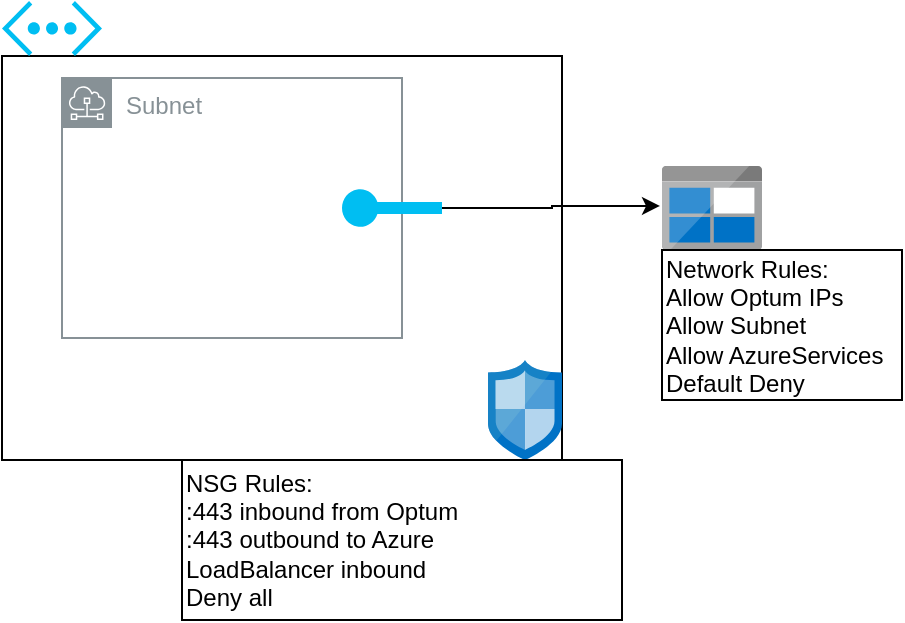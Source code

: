 <mxfile version="12.6.5" type="device"><diagram id="0PhFfR7feBfZ9pfa0vML" name="Page-1"><mxGraphModel dx="530" dy="521" grid="1" gridSize="10" guides="1" tooltips="1" connect="1" arrows="1" fold="1" page="1" pageScale="1" pageWidth="850" pageHeight="1100" math="0" shadow="0"><root><mxCell id="0"/><mxCell id="1" parent="0"/><mxCell id="XfY5h9ETf6SP4AVd2oM0-6" value="" style="rounded=0;whiteSpace=wrap;html=1;" vertex="1" parent="1"><mxGeometry x="130" y="128" width="280" height="202" as="geometry"/></mxCell><mxCell id="XfY5h9ETf6SP4AVd2oM0-1" value="" style="verticalLabelPosition=bottom;html=1;verticalAlign=top;align=center;strokeColor=none;fillColor=#00BEF2;shape=mxgraph.azure.virtual_network;pointerEvents=1;" vertex="1" parent="1"><mxGeometry x="130" y="100.5" width="50" height="27.5" as="geometry"/></mxCell><mxCell id="XfY5h9ETf6SP4AVd2oM0-2" value="" style="aspect=fixed;html=1;points=[];align=center;image;fontSize=12;image=img/lib/mscae/BlobBlock.svg;" vertex="1" parent="1"><mxGeometry x="460" y="183" width="50" height="42" as="geometry"/></mxCell><mxCell id="XfY5h9ETf6SP4AVd2oM0-3" value="" style="aspect=fixed;html=1;points=[];align=center;image;fontSize=12;image=img/lib/mscae/Network_Security_Groups_Classic.svg;" vertex="1" parent="1"><mxGeometry x="373" y="280" width="37" height="50" as="geometry"/></mxCell><mxCell id="XfY5h9ETf6SP4AVd2oM0-4" value="Subnet" style="outlineConnect=0;gradientColor=none;html=1;whiteSpace=wrap;fontSize=12;fontStyle=0;shape=mxgraph.aws4.group;grIcon=mxgraph.aws4.group_subnet;strokeColor=#879196;fillColor=none;verticalAlign=top;align=left;spacingLeft=30;fontColor=#879196;dashed=0;" vertex="1" parent="1"><mxGeometry x="160" y="139" width="170" height="130" as="geometry"/></mxCell><mxCell id="XfY5h9ETf6SP4AVd2oM0-8" value="" style="edgeStyle=orthogonalEdgeStyle;rounded=0;orthogonalLoop=1;jettySize=auto;html=1;entryX=-0.02;entryY=0.476;entryDx=0;entryDy=0;entryPerimeter=0;" edge="1" parent="1" source="XfY5h9ETf6SP4AVd2oM0-5" target="XfY5h9ETf6SP4AVd2oM0-2"><mxGeometry relative="1" as="geometry"><mxPoint x="430" y="204" as="targetPoint"/></mxGeometry></mxCell><mxCell id="XfY5h9ETf6SP4AVd2oM0-5" value="" style="verticalLabelPosition=bottom;html=1;verticalAlign=top;align=center;strokeColor=none;fillColor=#00BEF2;shape=mxgraph.azure.service_endpoint;" vertex="1" parent="1"><mxGeometry x="300" y="194" width="50" height="20" as="geometry"/></mxCell><mxCell id="XfY5h9ETf6SP4AVd2oM0-9" value="NSG Rules:&lt;br&gt;:443 inbound from Optum&lt;br&gt;:443 outbound to Azure&lt;br&gt;LoadBalancer inbound&lt;br&gt;Deny all" style="rounded=0;whiteSpace=wrap;html=1;align=left;" vertex="1" parent="1"><mxGeometry x="220" y="330" width="220" height="80" as="geometry"/></mxCell><mxCell id="XfY5h9ETf6SP4AVd2oM0-10" value="Network Rules:&lt;br&gt;&lt;div&gt;&lt;span&gt;Allow Optum IPs&lt;br&gt;Allow Subnet&lt;br&gt;&lt;/span&gt;&lt;/div&gt;&lt;div&gt;&lt;span&gt;Allow AzureServices&lt;br&gt;Default Deny&lt;/span&gt;&lt;/div&gt;" style="rounded=0;whiteSpace=wrap;html=1;align=left;" vertex="1" parent="1"><mxGeometry x="460" y="225" width="120" height="75" as="geometry"/></mxCell></root></mxGraphModel></diagram></mxfile>
